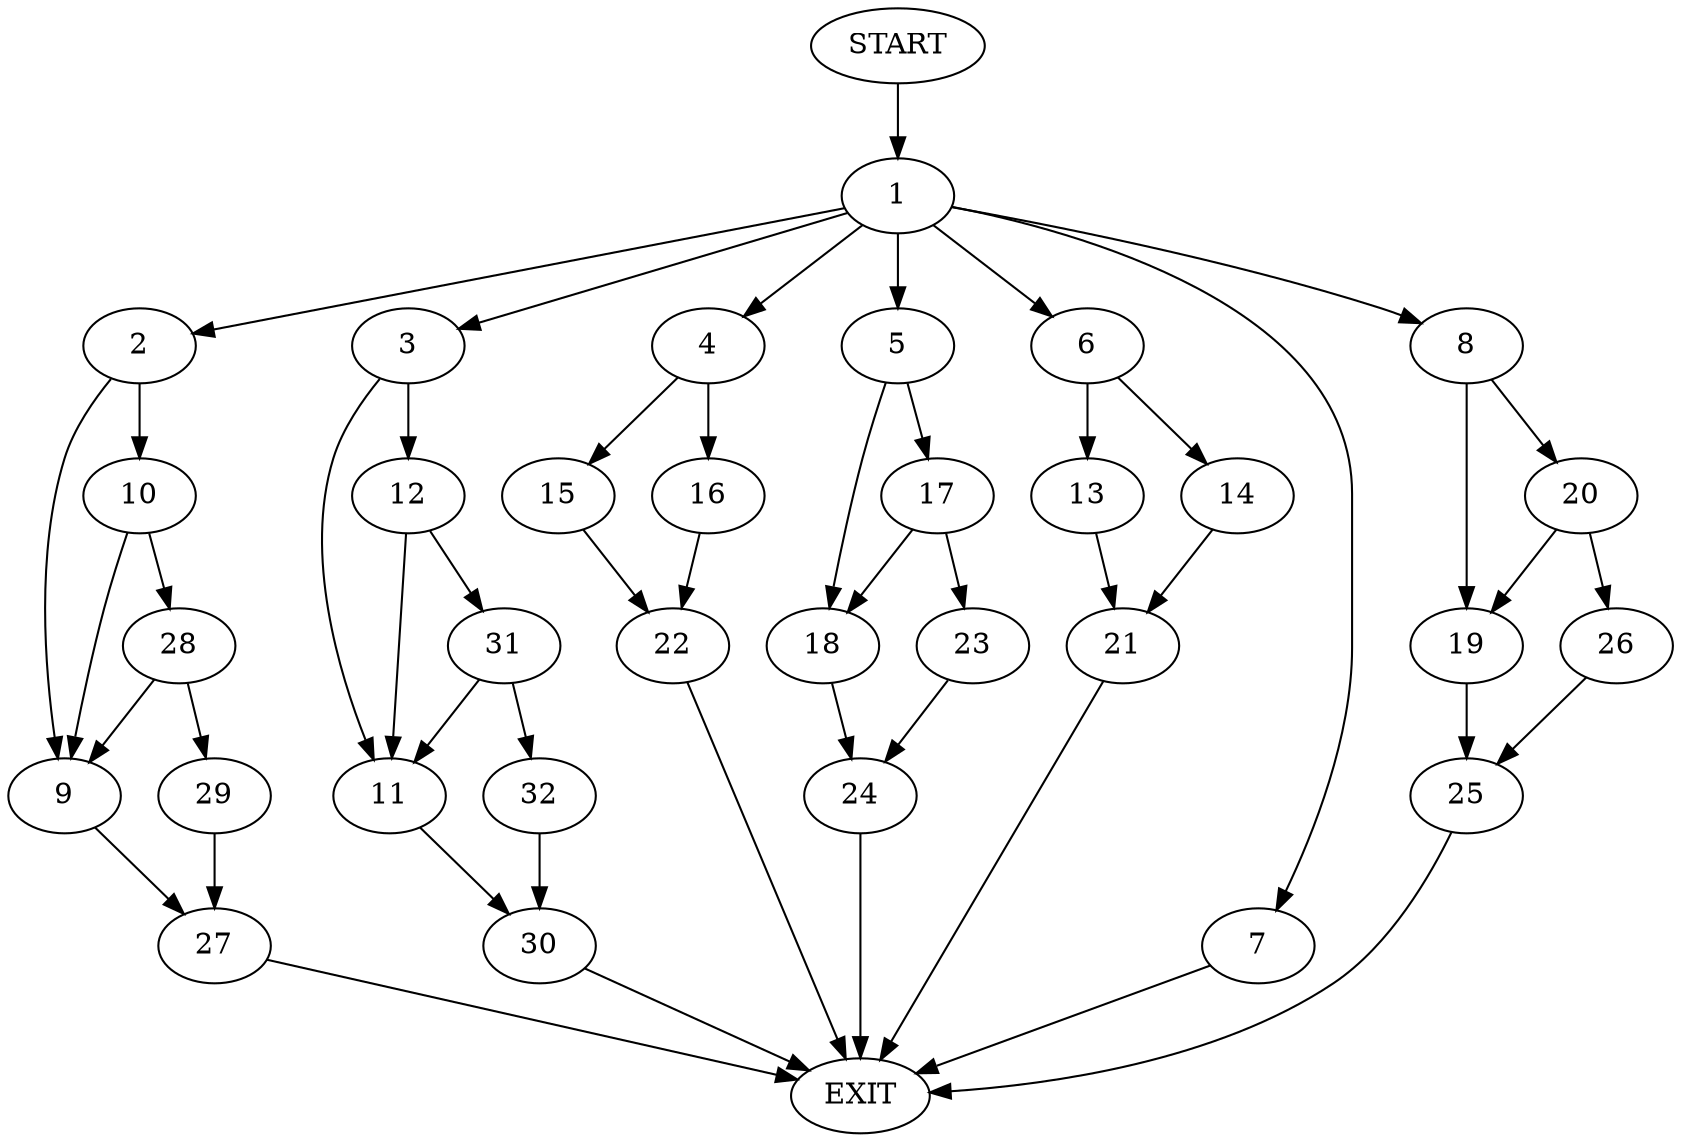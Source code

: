 digraph {
0 [label="START"]
33 [label="EXIT"]
0 -> 1
1 -> 2
1 -> 3
1 -> 4
1 -> 5
1 -> 6
1 -> 7
1 -> 8
2 -> 9
2 -> 10
3 -> 11
3 -> 12
7 -> 33
6 -> 13
6 -> 14
4 -> 15
4 -> 16
5 -> 17
5 -> 18
8 -> 19
8 -> 20
13 -> 21
14 -> 21
21 -> 33
15 -> 22
16 -> 22
22 -> 33
17 -> 23
17 -> 18
18 -> 24
23 -> 24
24 -> 33
19 -> 25
20 -> 26
20 -> 19
26 -> 25
25 -> 33
9 -> 27
10 -> 9
10 -> 28
28 -> 9
28 -> 29
29 -> 27
27 -> 33
11 -> 30
12 -> 31
12 -> 11
31 -> 32
31 -> 11
32 -> 30
30 -> 33
}
